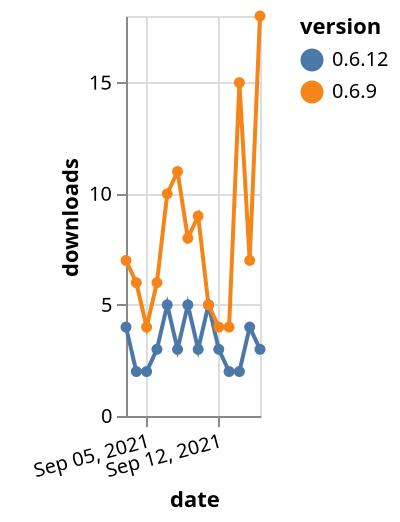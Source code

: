{"$schema": "https://vega.github.io/schema/vega-lite/v5.json", "description": "A simple bar chart with embedded data.", "data": {"values": [{"date": "2021-09-03", "total": 29656, "delta": 4, "version": "0.6.12"}, {"date": "2021-09-04", "total": 29658, "delta": 2, "version": "0.6.12"}, {"date": "2021-09-05", "total": 29660, "delta": 2, "version": "0.6.12"}, {"date": "2021-09-06", "total": 29663, "delta": 3, "version": "0.6.12"}, {"date": "2021-09-07", "total": 29668, "delta": 5, "version": "0.6.12"}, {"date": "2021-09-08", "total": 29671, "delta": 3, "version": "0.6.12"}, {"date": "2021-09-09", "total": 29676, "delta": 5, "version": "0.6.12"}, {"date": "2021-09-10", "total": 29679, "delta": 3, "version": "0.6.12"}, {"date": "2021-09-11", "total": 29684, "delta": 5, "version": "0.6.12"}, {"date": "2021-09-12", "total": 29687, "delta": 3, "version": "0.6.12"}, {"date": "2021-09-13", "total": 29689, "delta": 2, "version": "0.6.12"}, {"date": "2021-09-14", "total": 29691, "delta": 2, "version": "0.6.12"}, {"date": "2021-09-15", "total": 29695, "delta": 4, "version": "0.6.12"}, {"date": "2021-09-16", "total": 29698, "delta": 3, "version": "0.6.12"}, {"date": "2021-09-03", "total": 29010, "delta": 7, "version": "0.6.9"}, {"date": "2021-09-04", "total": 29016, "delta": 6, "version": "0.6.9"}, {"date": "2021-09-05", "total": 29020, "delta": 4, "version": "0.6.9"}, {"date": "2021-09-06", "total": 29026, "delta": 6, "version": "0.6.9"}, {"date": "2021-09-07", "total": 29036, "delta": 10, "version": "0.6.9"}, {"date": "2021-09-08", "total": 29047, "delta": 11, "version": "0.6.9"}, {"date": "2021-09-09", "total": 29055, "delta": 8, "version": "0.6.9"}, {"date": "2021-09-10", "total": 29064, "delta": 9, "version": "0.6.9"}, {"date": "2021-09-11", "total": 29069, "delta": 5, "version": "0.6.9"}, {"date": "2021-09-12", "total": 29073, "delta": 4, "version": "0.6.9"}, {"date": "2021-09-13", "total": 29077, "delta": 4, "version": "0.6.9"}, {"date": "2021-09-14", "total": 29092, "delta": 15, "version": "0.6.9"}, {"date": "2021-09-15", "total": 29099, "delta": 7, "version": "0.6.9"}, {"date": "2021-09-16", "total": 29117, "delta": 18, "version": "0.6.9"}]}, "width": "container", "mark": {"type": "line", "point": {"filled": true}}, "encoding": {"x": {"field": "date", "type": "temporal", "timeUnit": "yearmonthdate", "title": "date", "axis": {"labelAngle": -15}}, "y": {"field": "delta", "type": "quantitative", "title": "downloads"}, "color": {"field": "version", "type": "nominal"}, "tooltip": {"field": "delta"}}}